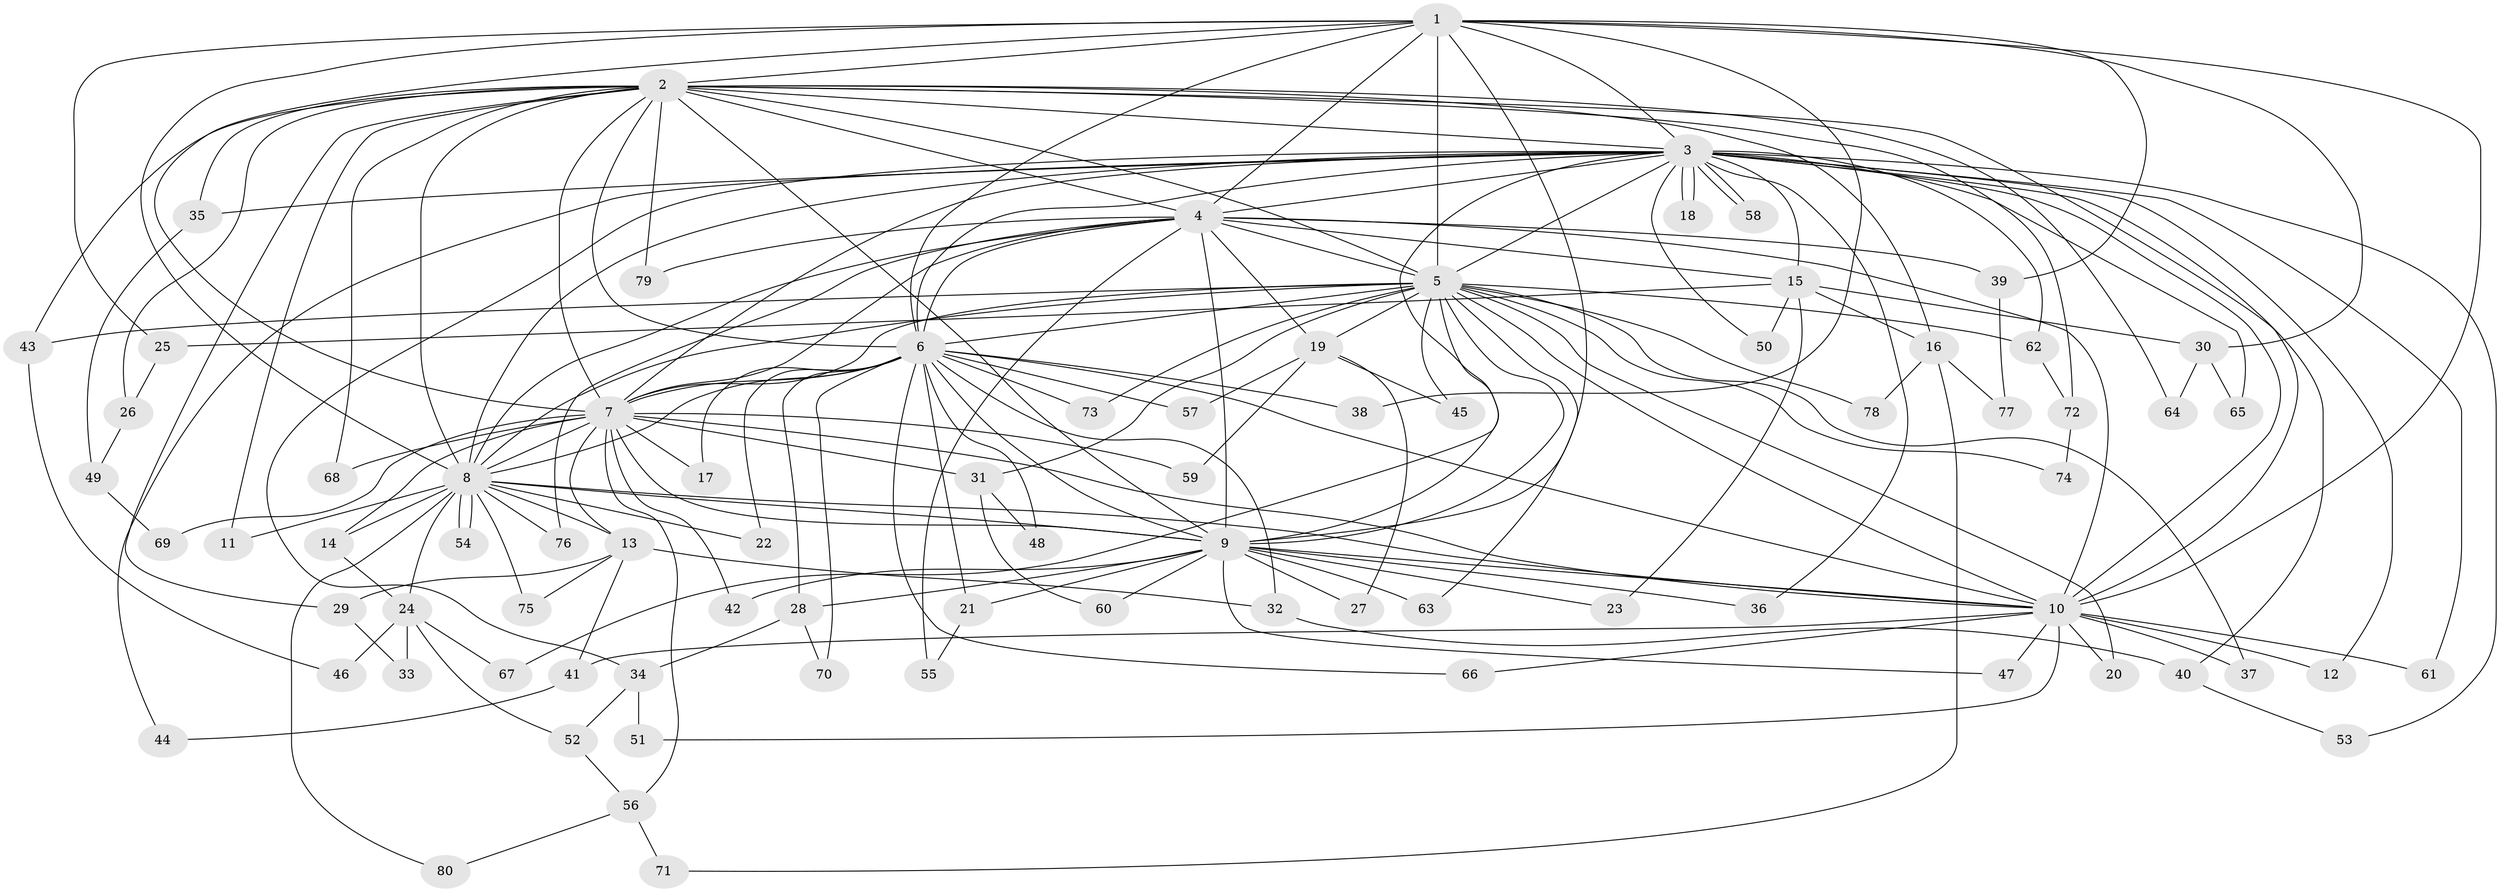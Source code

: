 // coarse degree distribution, {10: 0.01694915254237288, 25: 0.01694915254237288, 21: 0.01694915254237288, 22: 0.01694915254237288, 14: 0.01694915254237288, 15: 0.01694915254237288, 20: 0.01694915254237288, 2: 0.6101694915254238, 6: 0.05084745762711865, 3: 0.0847457627118644, 8: 0.01694915254237288, 4: 0.0847457627118644, 7: 0.01694915254237288, 1: 0.01694915254237288}
// Generated by graph-tools (version 1.1) at 2025/23/03/03/25 07:23:41]
// undirected, 80 vertices, 185 edges
graph export_dot {
graph [start="1"]
  node [color=gray90,style=filled];
  1;
  2;
  3;
  4;
  5;
  6;
  7;
  8;
  9;
  10;
  11;
  12;
  13;
  14;
  15;
  16;
  17;
  18;
  19;
  20;
  21;
  22;
  23;
  24;
  25;
  26;
  27;
  28;
  29;
  30;
  31;
  32;
  33;
  34;
  35;
  36;
  37;
  38;
  39;
  40;
  41;
  42;
  43;
  44;
  45;
  46;
  47;
  48;
  49;
  50;
  51;
  52;
  53;
  54;
  55;
  56;
  57;
  58;
  59;
  60;
  61;
  62;
  63;
  64;
  65;
  66;
  67;
  68;
  69;
  70;
  71;
  72;
  73;
  74;
  75;
  76;
  77;
  78;
  79;
  80;
  1 -- 2;
  1 -- 3;
  1 -- 4;
  1 -- 5;
  1 -- 6;
  1 -- 7;
  1 -- 8;
  1 -- 9;
  1 -- 10;
  1 -- 25;
  1 -- 30;
  1 -- 38;
  1 -- 39;
  2 -- 3;
  2 -- 4;
  2 -- 5;
  2 -- 6;
  2 -- 7;
  2 -- 8;
  2 -- 9;
  2 -- 10;
  2 -- 11;
  2 -- 16;
  2 -- 26;
  2 -- 29;
  2 -- 35;
  2 -- 43;
  2 -- 64;
  2 -- 68;
  2 -- 72;
  2 -- 79;
  3 -- 4;
  3 -- 5;
  3 -- 6;
  3 -- 7;
  3 -- 8;
  3 -- 9;
  3 -- 10;
  3 -- 12;
  3 -- 15;
  3 -- 18;
  3 -- 18;
  3 -- 34;
  3 -- 35;
  3 -- 36;
  3 -- 40;
  3 -- 44;
  3 -- 50;
  3 -- 53;
  3 -- 58;
  3 -- 58;
  3 -- 61;
  3 -- 62;
  3 -- 65;
  4 -- 5;
  4 -- 6;
  4 -- 7;
  4 -- 8;
  4 -- 9;
  4 -- 10;
  4 -- 15;
  4 -- 19;
  4 -- 39;
  4 -- 55;
  4 -- 76;
  4 -- 79;
  5 -- 6;
  5 -- 7;
  5 -- 8;
  5 -- 9;
  5 -- 10;
  5 -- 19;
  5 -- 20;
  5 -- 31;
  5 -- 37;
  5 -- 43;
  5 -- 45;
  5 -- 62;
  5 -- 63;
  5 -- 67;
  5 -- 73;
  5 -- 74;
  5 -- 78;
  6 -- 7;
  6 -- 8;
  6 -- 9;
  6 -- 10;
  6 -- 17;
  6 -- 21;
  6 -- 22;
  6 -- 28;
  6 -- 32;
  6 -- 38;
  6 -- 48;
  6 -- 57;
  6 -- 66;
  6 -- 70;
  6 -- 73;
  7 -- 8;
  7 -- 9;
  7 -- 10;
  7 -- 13;
  7 -- 14;
  7 -- 17;
  7 -- 31;
  7 -- 42;
  7 -- 56;
  7 -- 59;
  7 -- 68;
  7 -- 69;
  8 -- 9;
  8 -- 10;
  8 -- 11;
  8 -- 13;
  8 -- 14;
  8 -- 22;
  8 -- 24;
  8 -- 54;
  8 -- 54;
  8 -- 75;
  8 -- 76;
  8 -- 80;
  9 -- 10;
  9 -- 21;
  9 -- 23;
  9 -- 27;
  9 -- 28;
  9 -- 36;
  9 -- 42;
  9 -- 47;
  9 -- 60;
  9 -- 63;
  10 -- 12;
  10 -- 20;
  10 -- 37;
  10 -- 41;
  10 -- 47;
  10 -- 51;
  10 -- 61;
  10 -- 66;
  13 -- 29;
  13 -- 32;
  13 -- 41;
  13 -- 75;
  14 -- 24;
  15 -- 16;
  15 -- 23;
  15 -- 25;
  15 -- 30;
  15 -- 50;
  16 -- 71;
  16 -- 77;
  16 -- 78;
  19 -- 27;
  19 -- 45;
  19 -- 57;
  19 -- 59;
  21 -- 55;
  24 -- 33;
  24 -- 46;
  24 -- 52;
  24 -- 67;
  25 -- 26;
  26 -- 49;
  28 -- 34;
  28 -- 70;
  29 -- 33;
  30 -- 64;
  30 -- 65;
  31 -- 48;
  31 -- 60;
  32 -- 40;
  34 -- 51;
  34 -- 52;
  35 -- 49;
  39 -- 77;
  40 -- 53;
  41 -- 44;
  43 -- 46;
  49 -- 69;
  52 -- 56;
  56 -- 71;
  56 -- 80;
  62 -- 72;
  72 -- 74;
}
